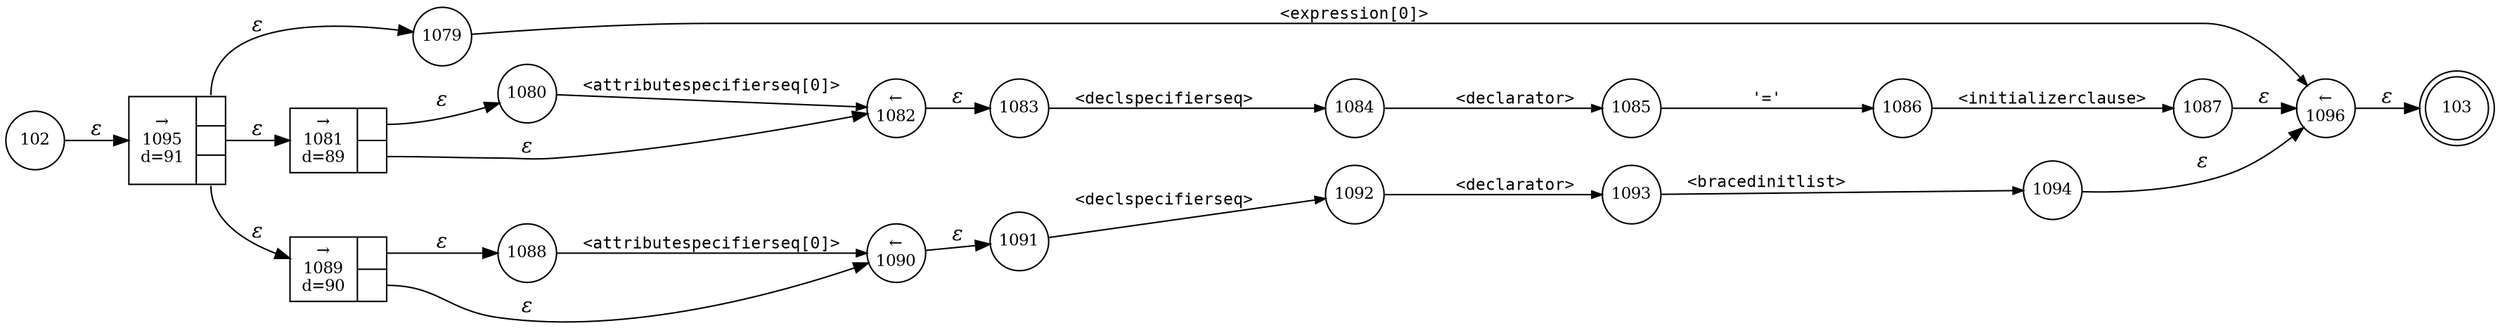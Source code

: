 digraph ATN {
rankdir=LR;
s103[fontsize=11, label="103", shape=doublecircle, fixedsize=true, width=.6];
s1088[fontsize=11,label="1088", shape=circle, fixedsize=true, width=.55, peripheries=1];
s1089[fontsize=11,label="{&rarr;\n1089\nd=90|{<p0>|<p1>}}", shape=record, fixedsize=false, peripheries=1];
s1090[fontsize=11,label="&larr;\n1090", shape=circle, fixedsize=true, width=.55, peripheries=1];
s1091[fontsize=11,label="1091", shape=circle, fixedsize=true, width=.55, peripheries=1];
s1092[fontsize=11,label="1092", shape=circle, fixedsize=true, width=.55, peripheries=1];
s1093[fontsize=11,label="1093", shape=circle, fixedsize=true, width=.55, peripheries=1];
s102[fontsize=11,label="102", shape=circle, fixedsize=true, width=.55, peripheries=1];
s1094[fontsize=11,label="1094", shape=circle, fixedsize=true, width=.55, peripheries=1];
s1095[fontsize=11,label="{&rarr;\n1095\nd=91|{<p0>|<p1>|<p2>}}", shape=record, fixedsize=false, peripheries=1];
s1096[fontsize=11,label="&larr;\n1096", shape=circle, fixedsize=true, width=.55, peripheries=1];
s1079[fontsize=11,label="1079", shape=circle, fixedsize=true, width=.55, peripheries=1];
s1080[fontsize=11,label="1080", shape=circle, fixedsize=true, width=.55, peripheries=1];
s1081[fontsize=11,label="{&rarr;\n1081\nd=89|{<p0>|<p1>}}", shape=record, fixedsize=false, peripheries=1];
s1082[fontsize=11,label="&larr;\n1082", shape=circle, fixedsize=true, width=.55, peripheries=1];
s1083[fontsize=11,label="1083", shape=circle, fixedsize=true, width=.55, peripheries=1];
s1084[fontsize=11,label="1084", shape=circle, fixedsize=true, width=.55, peripheries=1];
s1085[fontsize=11,label="1085", shape=circle, fixedsize=true, width=.55, peripheries=1];
s1086[fontsize=11,label="1086", shape=circle, fixedsize=true, width=.55, peripheries=1];
s1087[fontsize=11,label="1087", shape=circle, fixedsize=true, width=.55, peripheries=1];
s102 -> s1095 [fontname="Times-Italic", label="&epsilon;"];
s1095:p0 -> s1079 [fontname="Times-Italic", label="&epsilon;"];
s1095:p1 -> s1081 [fontname="Times-Italic", label="&epsilon;"];
s1095:p2 -> s1089 [fontname="Times-Italic", label="&epsilon;"];
s1079 -> s1096 [fontsize=11, fontname="Courier", arrowsize=.7, label = "<expression[0]>", arrowhead = normal];
s1081:p0 -> s1080 [fontname="Times-Italic", label="&epsilon;"];
s1081:p1 -> s1082 [fontname="Times-Italic", label="&epsilon;"];
s1089:p0 -> s1088 [fontname="Times-Italic", label="&epsilon;"];
s1089:p1 -> s1090 [fontname="Times-Italic", label="&epsilon;"];
s1096 -> s103 [fontname="Times-Italic", label="&epsilon;"];
s1080 -> s1082 [fontsize=11, fontname="Courier", arrowsize=.7, label = "<attributespecifierseq[0]>", arrowhead = normal];
s1082 -> s1083 [fontname="Times-Italic", label="&epsilon;"];
s1088 -> s1090 [fontsize=11, fontname="Courier", arrowsize=.7, label = "<attributespecifierseq[0]>", arrowhead = normal];
s1090 -> s1091 [fontname="Times-Italic", label="&epsilon;"];
s1083 -> s1084 [fontsize=11, fontname="Courier", arrowsize=.7, label = "<declspecifierseq>", arrowhead = normal];
s1091 -> s1092 [fontsize=11, fontname="Courier", arrowsize=.7, label = "<declspecifierseq>", arrowhead = normal];
s1084 -> s1085 [fontsize=11, fontname="Courier", arrowsize=.7, label = "<declarator>", arrowhead = normal];
s1092 -> s1093 [fontsize=11, fontname="Courier", arrowsize=.7, label = "<declarator>", arrowhead = normal];
s1085 -> s1086 [fontsize=11, fontname="Courier", arrowsize=.7, label = "'='", arrowhead = normal];
s1093 -> s1094 [fontsize=11, fontname="Courier", arrowsize=.7, label = "<bracedinitlist>", arrowhead = normal];
s1086 -> s1087 [fontsize=11, fontname="Courier", arrowsize=.7, label = "<initializerclause>", arrowhead = normal];
s1094 -> s1096 [fontname="Times-Italic", label="&epsilon;"];
s1087 -> s1096 [fontname="Times-Italic", label="&epsilon;"];
}